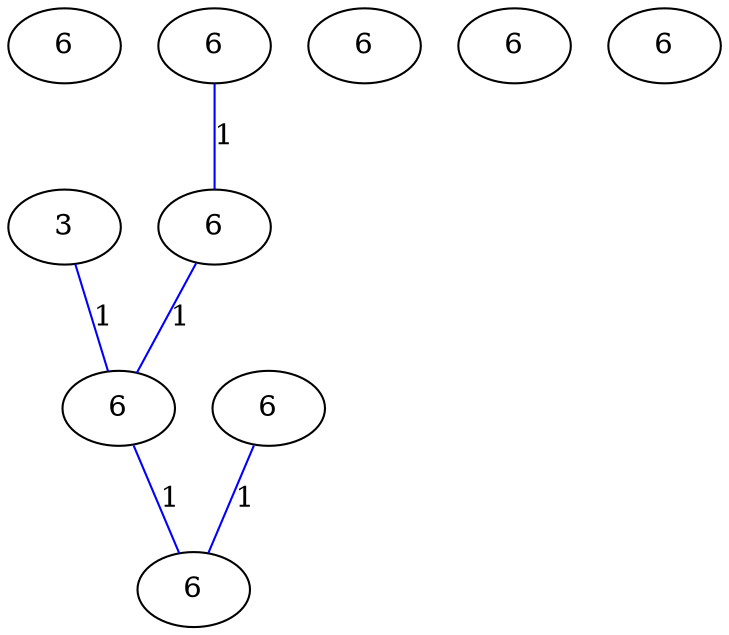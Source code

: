 graph G {
	0 [label="6"];
	1 [label="3"];
	2 [label="6"];
	3 [label="6"];
	4 [label="6"];
	5 [label="6"];
	6 [label="6"];
	7 [label="6"];
	8 [label="6"];
	9 [label="6"];
	1 -- 5 [label="1", color=blue];
	2 -- 6 [label="1", color=blue];
	3 -- 4 [label="1", color=blue];
	4 -- 5 [label="1", color=blue];
	5 -- 6 [label="1", color=blue];
}